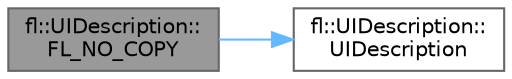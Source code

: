digraph "fl::UIDescription::FL_NO_COPY"
{
 // INTERACTIVE_SVG=YES
 // LATEX_PDF_SIZE
  bgcolor="transparent";
  edge [fontname=Helvetica,fontsize=10,labelfontname=Helvetica,labelfontsize=10];
  node [fontname=Helvetica,fontsize=10,shape=box,height=0.2,width=0.4];
  rankdir="LR";
  Node1 [id="Node000001",label="fl::UIDescription::\lFL_NO_COPY",height=0.2,width=0.4,color="gray40", fillcolor="grey60", style="filled", fontcolor="black",tooltip=" "];
  Node1 -> Node2 [id="edge1_Node000001_Node000002",color="steelblue1",style="solid",tooltip=" "];
  Node2 [id="Node000002",label="fl::UIDescription::\lUIDescription",height=0.2,width=0.4,color="grey40", fillcolor="white", style="filled",URL="$de/d86/classfl_1_1_u_i_description_acc3ac847410788b1fbe4788cee4a65ec.html#acc3ac847410788b1fbe4788cee4a65ec",tooltip=" "];
}
